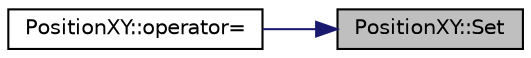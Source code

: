 digraph "PositionXY::Set"
{
 // LATEX_PDF_SIZE
  edge [fontname="Helvetica",fontsize="10",labelfontname="Helvetica",labelfontsize="10"];
  node [fontname="Helvetica",fontsize="10",shape=record];
  rankdir="RL";
  Node1 [label="PositionXY::Set",height=0.2,width=0.4,color="black", fillcolor="grey75", style="filled", fontcolor="black",tooltip=" "];
  Node1 -> Node2 [dir="back",color="midnightblue",fontsize="10",style="solid",fontname="Helvetica"];
  Node2 [label="PositionXY::operator=",height=0.2,width=0.4,color="black", fillcolor="white", style="filled",URL="$class_position_x_y.html#a8a1e9503abf5defbf463133c7bf4f13b",tooltip=" "];
}
